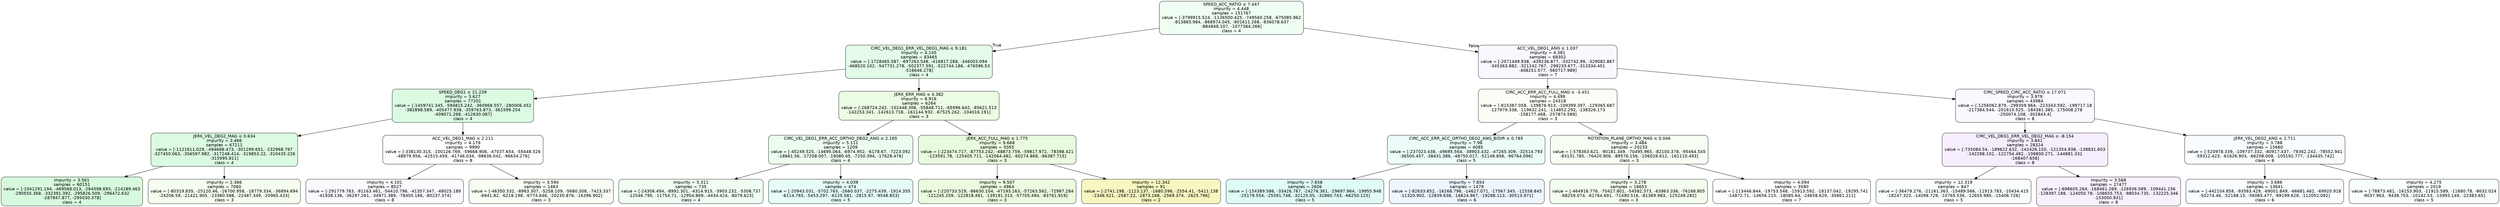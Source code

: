 digraph Tree {
node [shape=box, style="filled, rounded", color="black", fontname="helvetica"] ;
edge [fontname="helvetica"] ;
0 [label=<SPEED_ACC_RATIO &le; 7.447<br/>impurity = 4.448<br/>samples = 151767<br/>value = [-3799915.524, -1136500.425, -749560.258, -675085.962<br/>-813883.984, -868974.045, -801611.268, -836078.637<br/>-884848.107, -1077364.266]<br/>class = 4>, fillcolor="#effdf2"] ;
1 [label=<CIRC_VEL_DEG1_ERR_VEL_DEG1_MAG &le; 9.181<br/>impurity = 4.145<br/>samples = 83465<br/>value = [-1728465.587, -697263.548, -416817.268, -346003.094<br/>-468520.102, -547731.278, -502377.591, -522744.186, -476596.53<br/>-516646.278]<br/>class = 4>, fillcolor="#e3fbe8"] ;
0 -> 1 [labeldistance=2.5, labelangle=45, headlabel="True"] ;
2 [label=<SPEED_DEG1 &le; 21.239<br/>impurity = 3.627<br/>samples = 77201<br/>value = [-1459741.345, -594815.242, -360968.557, -280006.452<br/>-382898.589, -405477.938, -359763.873, -361599.254<br/>-409071.268, -412630.087]<br/>class = 4>, fillcolor="#dbfae2"] ;
1 -> 2 ;
3 [label=<JERK_VEL_DEG2_MAG &le; 0.634<br/>impurity = 3.466<br/>samples = 67211<br/>value = [-1121611.029, -494688.473, -301299.651, -232968.797<br/>-327450.063, -356597.982, -317248.414, -319853.22, -310435.226<br/>-315995.811]<br/>class = 4>, fillcolor="#dafae1"] ;
2 -> 3 ;
4 [label=<impurity = 3.561<br/>samples = 60151<br/>value = [-1041291.194, -469568.013, -284598.693, -214189.463<br/>-290555.368, -332391.392, -295826.509, -296472.632<br/>-287947.877, -295030.378]<br/>class = 4>, fillcolor="#d7fade"] ;
3 -> 4 ;
35 [label=<impurity = 2.366<br/>samples = 7060<br/>value = [-80319.835, -25120.46, -16700.958, -18779.334, -36894.694<br/>-24206.59, -21421.905, -23380.588, -22487.349, -20965.433]<br/>class = 3>, fillcolor="#f4fdef"] ;
3 -> 35 ;
66 [label=<ACC_VEL_DEG1_MAG &le; 2.211<br/>impurity = 4.179<br/>samples = 9990<br/>value = [-338130.315, -100126.769, -59668.906, -47037.654, -55448.526<br/>-48879.956, -42515.459, -41746.034, -98636.042, -96634.276]<br/>class = 8>, fillcolor="#fefcff"] ;
2 -> 66 ;
67 [label=<impurity = 4.101<br/>samples = 8527<br/>value = [-291779.783, -91163.461, -54410.796, -41357.347, -48025.189<br/>-41938.136, -36297.261, -34971.389, -78405.166, -80237.374]<br/>class = 8>, fillcolor="#fcf9fe"] ;
66 -> 67 ;
98 [label=<impurity = 3.594<br/>samples = 1463<br/>value = [-46350.532, -8963.307, -5258.109, -5680.308, -7423.337<br/>-6941.82, -6218.198, -6774.646, -20230.876, -16396.902]<br/>class = 3>, fillcolor="#f7fdf3"] ;
66 -> 98 ;
129 [label=<JERK_ERR_MAG &le; 4.382<br/>impurity = 8.916<br/>samples = 6264<br/>value = [-268724.242, -102448.306, -55848.711, -65996.642, -85621.513<br/>-142253.341, -142613.718, -161144.932, -67525.262, -104016.191]<br/>class = 3>, fillcolor="#ecfbe3"] ;
1 -> 129 ;
130 [label=<CIRC_VEL_DEG1_ERR_ACC_ORTHO_DEG2_ANG &le; 2.165<br/>impurity = 5.111<br/>samples = 1209<br/>value = [-45249.525, -14695.064, -6974.952, -6178.67, -7223.092<br/>-18661.56, -17208.007, -19080.45, -7250.394, -17628.476]<br/>class = 4>, fillcolor="#ecfcef"] ;
129 -> 130 ;
131 [label=<impurity = 5.311<br/>samples = 735<br/>value = [-24306.494, -8992.301, -4314.915, -3903.232, -5308.737<br/>-12546.795, -11754.71, -12954.869, -4434.424, -8079.623]<br/>class = 4>, fillcolor="#effdf2"] ;
130 -> 131 ;
162 [label=<impurity = 4.039<br/>samples = 474<br/>value = [-20943.031, -5702.763, -2660.037, -2275.439, -1914.355<br/>-6114.765, -5453.297, -6125.581, -2815.97, -9548.853]<br/>class = 5>, fillcolor="#e5fcf7"] ;
130 -> 162 ;
193 [label=<JERK_ACC_FULL_MAG &le; 1.775<br/>impurity = 9.668<br/>samples = 5055<br/>value = [-223474.717, -87753.242, -48873.759, -59817.972, -78398.421<br/>-123591.78, -125405.711, -142064.482, -60274.868, -86387.715]<br/>class = 3>, fillcolor="#e9fbde"] ;
129 -> 193 ;
194 [label=<impurity = 9.507<br/>samples = 4964<br/>value = [-220733.519, -86630.104, -47193.163, -57263.562, -72987.284<br/>-121245.259, -122818.491, -139191.313, -57705.494, -83761.919]<br/>class = 3>, fillcolor="#eafbdf"] ;
193 -> 194 ;
225 [label=<impurity = 12.342<br/>samples = 91<br/>value = [-2741.198, -1123.137, -1680.596, -2554.41, -5411.138<br/>-2346.521, -2587.22, -2873.168, -2569.374, -2625.796]<br/>class = 2>, fillcolor="#f6f7c1"] ;
193 -> 225 ;
244 [label=<ACC_VEL_DEG1_ANG &le; 1.037<br/>impurity = 4.381<br/>samples = 68302<br/>value = [-2071449.938, -439236.877, -332742.99, -329082.867<br/>-345363.882, -321242.767, -299233.677, -313334.451<br/>-408251.577, -560717.989]<br/>class = 7>, fillcolor="#f8f8fe"] ;
0 -> 244 [labeldistance=2.5, labelangle=-45, headlabel="False"] ;
245 [label=<CIRC_ACC_ERR_ACC_FULL_MAG &le; -3.451<br/>impurity = 4.499<br/>samples = 24318<br/>value = [-815387.058, -139876.913, -109399.397, -129365.687<br/>-127979.338, -119632.241, -114852.292, -138326.173<br/>-158177.468, -257874.589]<br/>class = 3>, fillcolor="#fafef7"] ;
244 -> 245 ;
246 [label=<CIRC_ACC_ERR_ACC_ORTHO_DEG2_ANG_BIDIR &le; 0.765<br/>impurity = 7.96<br/>samples = 4085<br/>value = [-237023.438, -49695.564, -38903.432, -47265.309, -32514.793<br/>-36500.457, -38431.386, -48750.017, -52148.856, -96764.096]<br/>class = 5>, fillcolor="#ecfcf9"] ;
245 -> 246 ;
247 [label=<impurity = 7.658<br/>samples = 2606<br/>value = [-154389.586, -33426.767, -24276.361, -29697.964, -19955.948<br/>-25179.554, -25591.748, -32125.05, -32860.743, -66250.125]<br/>class = 5>, fillcolor="#dffbf6"] ;
246 -> 247 ;
278 [label=<impurity = 7.654<br/>samples = 1479<br/>value = [-82633.852, -16268.796, -14627.071, -17567.345, -12558.845<br/>-11320.902, -12839.638, -16624.967, -19288.113, -30513.971]<br/>class = 6>, fillcolor="#eef6fd"] ;
246 -> 278 ;
309 [label=<ROTATION_PLANE_ORTHO_MAG &le; 0.046<br/>impurity = 3.484<br/>samples = 20233<br/>value = [-578363.621, -90181.349, -70495.965, -82100.378, -95464.545<br/>-83131.785, -76420.906, -89576.156, -106028.612, -161110.493]<br/>class = 3>, fillcolor="#f7fdf3"] ;
245 -> 309 ;
310 [label=<impurity = 3.278<br/>samples = 16653<br/>value = [-464916.776, -70427.801, -54582.373, -63963.336, -76168.805<br/>-68259.074, -61764.691, -71490.516, -81369.983, -125249.282]<br/>class = 3>, fillcolor="#f3fded"] ;
309 -> 310 ;
341 [label=<impurity = 4.094<br/>samples = 3580<br/>value = [-113446.844, -19753.548, -15913.592, -18137.042, -19295.741<br/>-14872.71, -14656.215, -18085.64, -24658.629, -35861.211]<br/>class = 7>, fillcolor="#fdfdff"] ;
309 -> 341 ;
372 [label=<CIRC_SPEED_CIRC_ACC_RATIO &le; 17.071<br/>impurity = 3.979<br/>samples = 43984<br/>value = [-1256062.879, -299359.964, -223343.592, -199717.18<br/>-217384.544, -201610.525, -184381.385, -175008.278<br/>-250074.108, -302843.4]<br/>class = 8>, fillcolor="#fbf7fe"] ;
244 -> 372 ;
373 [label=<CIRC_VEL_DEG1_ERR_VEL_DEG2_MAG &le; -8.154<br/>impurity = 3.841<br/>samples = 28324<br/>value = [-735084.54, -189622.632, -142426.155, -121354.938, -138831.603<br/>-142298.102, -122754.482, -108800.271, -144881.331<br/>-168407.658]<br/>class = 8>, fillcolor="#f7eefd"] ;
372 -> 373 ;
374 [label=<impurity = 12.319<br/>samples = 847<br/>value = [-36479.276, -21161.363, -15489.566, -11913.783, -10434.415<br/>-18247.323, -14098.729, -10765.536, -12655.985, -15406.726]<br/>class = 5>, fillcolor="#f9fefd"] ;
373 -> 374 ;
405 [label=<impurity = 3.568<br/>samples = 27477<br/>value = [-698605.264, -168461.269, -126936.589, -109441.156<br/>-128397.188, -124050.78, -108655.753, -98034.735, -132225.346<br/>-153000.931]<br/>class = 8>, fillcolor="#f8f0fd"] ;
373 -> 405 ;
436 [label=<JERK_VEL_DEG2_ANG &le; 2.711<br/>impurity = 3.788<br/>samples = 15660<br/>value = [-520978.339, -109737.332, -80917.437, -78362.242, -78552.941<br/>-59312.423, -61626.903, -66208.008, -105192.777, -134435.742]<br/>class = 6>, fillcolor="#f9fcfe"] ;
372 -> 436 ;
437 [label=<impurity = 3.686<br/>samples = 13641<br/>value = [-442104.858, -93583.429, -69001.849, -66681.462, -69920.918<br/>-50274.46, -52188.15, -56065.477, -89199.628, -112052.092]<br/>class = 6>, fillcolor="#f9fcfe"] ;
436 -> 437 ;
468 [label=<impurity = 4.275<br/>samples = 2019<br/>value = [-78873.481, -16153.903, -11915.589, -11680.78, -8632.024<br/>-9037.963, -9438.753, -10142.53, -15993.149, -22383.65]<br/>class = 5>, fillcolor="#f8fefd"] ;
436 -> 468 ;
}